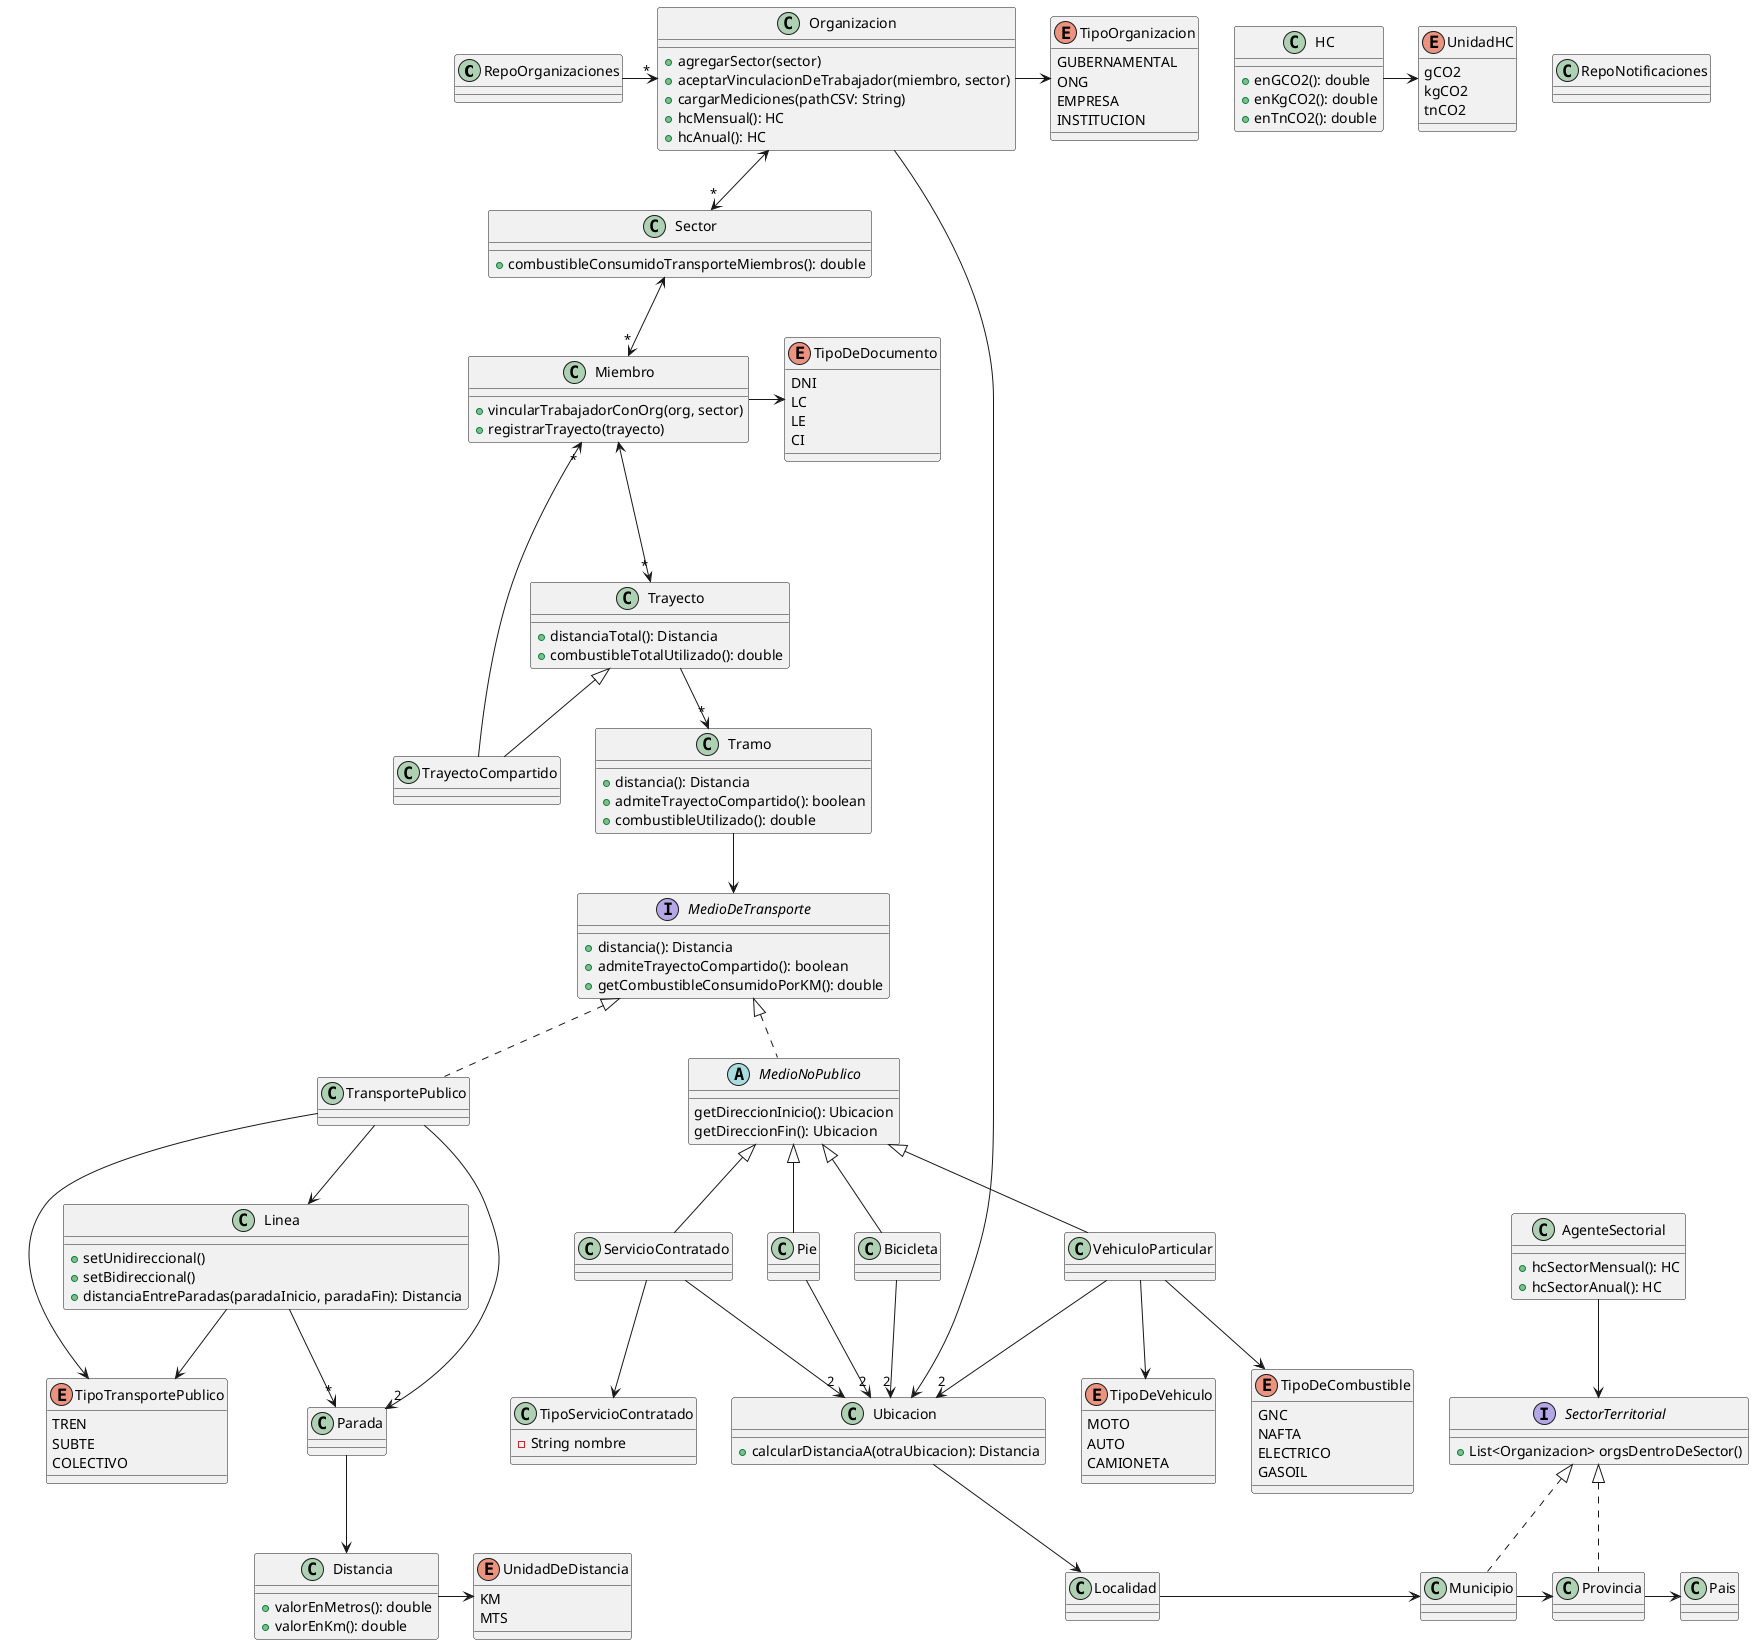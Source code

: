 @startuml

' Repos

class RepoOrganizaciones {}
class RepoNotificaciones {}

enum TipoOrganizacion {
  GUBERNAMENTAL
  ONG
  EMPRESA 
  INSTITUCION
}

class Organizacion {
    + agregarSector(sector)
    + aceptarVinculacionDeTrabajador(miembro, sector)
    + cargarMediciones(pathCSV: String)
    + hcMensual(): HC
    + hcAnual(): HC
}

class Sector {
    + combustibleConsumidoTransporteMiembros(): double
}

class Miembro {
    + vincularTrabajadorConOrg(org, sector)
    + registrarTrayecto(trayecto)
}

enum TipoDeDocumento {
  DNI
  LC
  LE
  CI
}

' Me voy por las ramas

class Ubicacion {
    + calcularDistanciaA(otraUbicacion): Distancia
}

class Localidad {

}

class Municipio implements SectorTerritorial{

}

class Provincia implements SectorTerritorial{

}

class Pais {

}

interface SectorTerritorial {
    + List<Organizacion> orgsDentroDeSector()
}

class AgenteSectorial {
    + hcSectorMensual(): HC
    + hcSectorAnual(): HC
}

class HC {
    + enGCO2(): double
    + enKgCO2(): double
    + enTnCO2(): double
}

enum UnidadHC {
  gCO2
  kgCO2
  tnCO2
}

class Distancia {
    + valorEnMetros(): double
    + valorEnKm(): double 
}

enum UnidadDeDistancia {
  KM
  MTS
}

' vuelvo de las ramas

class Trayecto {
    + distanciaTotal(): Distancia
    + combustibleTotalUtilizado(): double
}

class TrayectoCompartido extends Trayecto {

}

class Tramo {
    + distancia(): Distancia
    + admiteTrayectoCompartido(): boolean
    + combustibleUtilizado(): double 
}

interface MedioDeTransporte {
    + distancia(): Distancia
    + admiteTrayectoCompartido(): boolean 
    + getCombustibleConsumidoPorKM(): double
}

enum TipoTransportePublico {
  TREN
  SUBTE
  COLECTIVO
}

class TransportePublico implements MedioDeTransporte {
    
}

class Linea {
    + setUnidireccional()
    + setBidireccional()
    + distanciaEntreParadas(paradaInicio, paradaFin): Distancia
}

class Parada {

}

abstract class MedioNoPublico implements MedioDeTransporte {
    getDireccionInicio(): Ubicacion
    getDireccionFin(): Ubicacion
} 

class Pie extends MedioNoPublico {}
class Bicicleta extends MedioNoPublico {}
class ServicioContratado extends MedioNoPublico {}

class TipoServicioContratado {
    - String nombre
}

class VehiculoParticular extends MedioNoPublico {}

enum TipoDeVehiculo {
  MOTO
  AUTO
  CAMIONETA
}

enum TipoDeCombustible {
  GNC
  NAFTA
  ELECTRICO
  GASOIL
}


Organizacion <--> "*" Sector
Sector <--> "*" Miembro
Miembro <---> "*" Trayecto
Trayecto --> "*" Tramo
Tramo --> MedioDeTransporte


RepoOrganizaciones -> "*" Organizacion
Organizacion -> TipoOrganizacion
Organizacion ---> Ubicacion
Miembro -> TipoDeDocumento
TrayectoCompartido --> "*" Miembro
TransportePublico --> TipoTransportePublico
TransportePublico --> "2" Parada
TransportePublico --> Linea
Linea --> "*" Parada
Linea --> TipoTransportePublico
Parada --> Distancia
Distancia -> UnidadDeDistancia

Pie --> "2" Ubicacion
Bicicleta --> "2" Ubicacion
ServicioContratado --> "2" Ubicacion
ServicioContratado --> TipoServicioContratado
VehiculoParticular --> "2" Ubicacion
VehiculoParticular --> TipoDeVehiculo
VehiculoParticular --> TipoDeCombustible

Ubicacion --> Localidad
Localidad -> Municipio
Municipio -> Provincia
Provincia -> Pais
AgenteSectorial --> SectorTerritorial

HC -> UnidadHC

@enduml